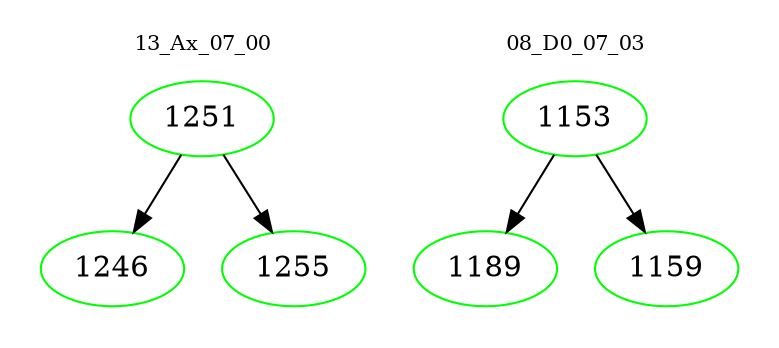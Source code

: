 digraph{
subgraph cluster_0 {
color = white
label = "13_Ax_07_00";
fontsize=10;
T0_1251 [label="1251", color="green"]
T0_1251 -> T0_1246 [color="black"]
T0_1246 [label="1246", color="green"]
T0_1251 -> T0_1255 [color="black"]
T0_1255 [label="1255", color="green"]
}
subgraph cluster_1 {
color = white
label = "08_D0_07_03";
fontsize=10;
T1_1153 [label="1153", color="green"]
T1_1153 -> T1_1189 [color="black"]
T1_1189 [label="1189", color="green"]
T1_1153 -> T1_1159 [color="black"]
T1_1159 [label="1159", color="green"]
}
}
